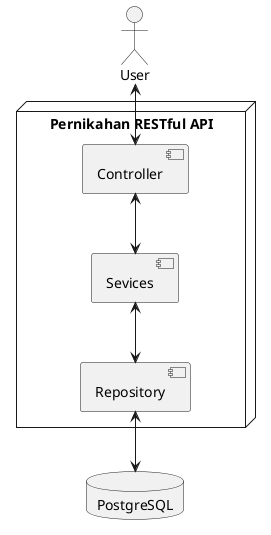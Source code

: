 @startuml

actor "User" as user
node "Pernikahan RESTful API" {
    component "Controller" as controller
    component "Sevices" as service
    component "Repository" as repository
}

database "PostgreSQL" as database

user <--> controller
controller <--> service
service <--> repository
repository <--> database

@enduml